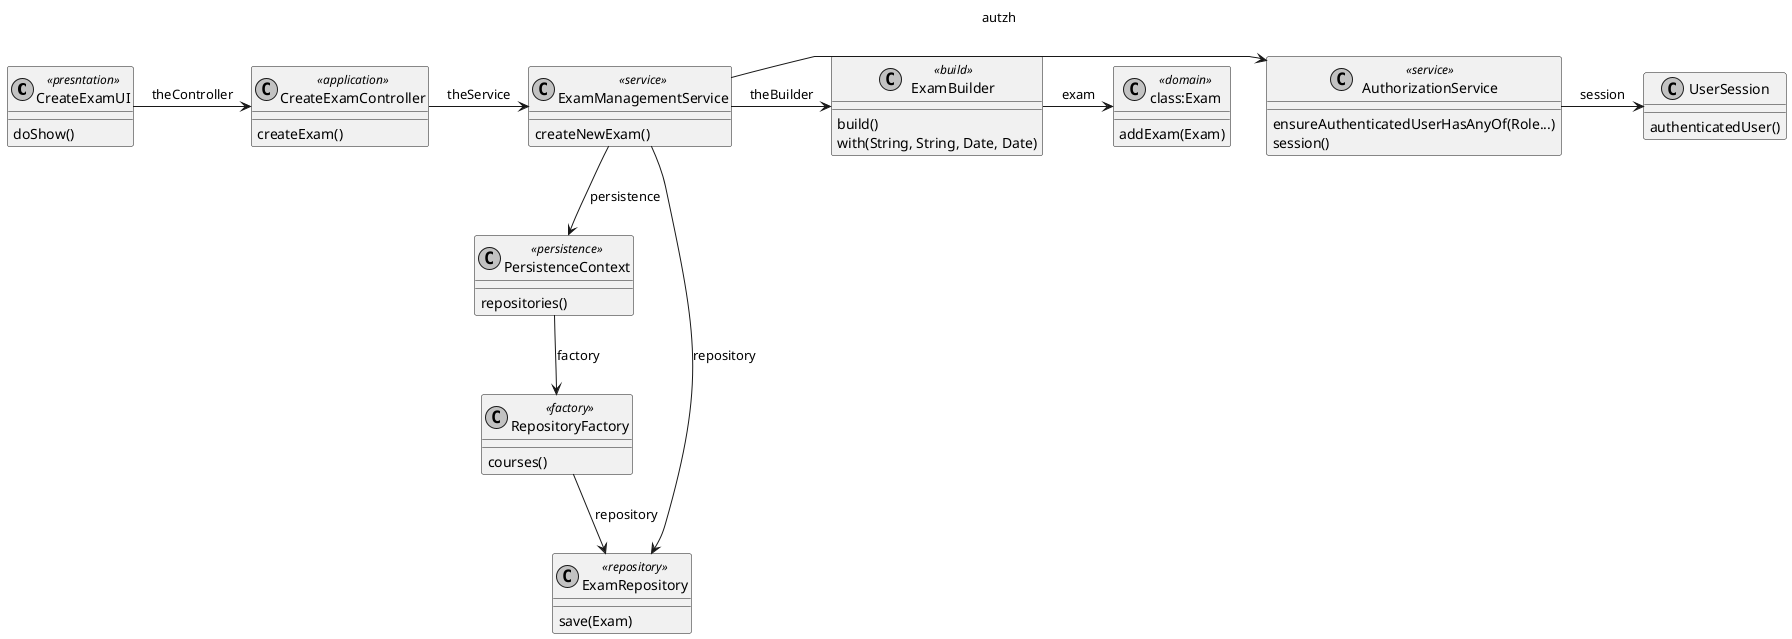 @startuml

skinparam monochrome true
skinparam packageStyle rect
skinparam defaultFontName FG Virgil
skinparam shadowing false

class CreateExamUI <<presntation>> {
    doShow()
}

class CreateExamController <<application>> {
    createExam()
}

class ExamManagementService <<service>> {
    createNewExam()
}

class AuthorizationService <<service>> {
    ensureAuthenticatedUserHasAnyOf(Role...)
    session()
}

class UserSession {
    authenticatedUser()
}


class "class:Exam" <<domain>> {
    addExam(Exam)
}

class ExamBuilder <<build>> {
    build()
    with(String, String, Date, Date)
}


class PersistenceContext <<persistence>> {
    repositories()
}

class RepositoryFactory <<factory>> {
    courses()
}

class ExamRepository <<repository>> {
    save(Exam)
}

CreateExamUI -> CreateExamController : theController
CreateExamController -> ExamManagementService : theService
ExamManagementService -> AuthorizationService : autzh
AuthorizationService -> UserSession : session
ExamManagementService -> ExamBuilder : theBuilder
ExamBuilder -> "class:Exam" : exam
ExamManagementService --> PersistenceContext : persistence
PersistenceContext --> RepositoryFactory : factory
RepositoryFactory --> ExamRepository : repository
ExamManagementService --> ExamRepository : repository

@enduml
